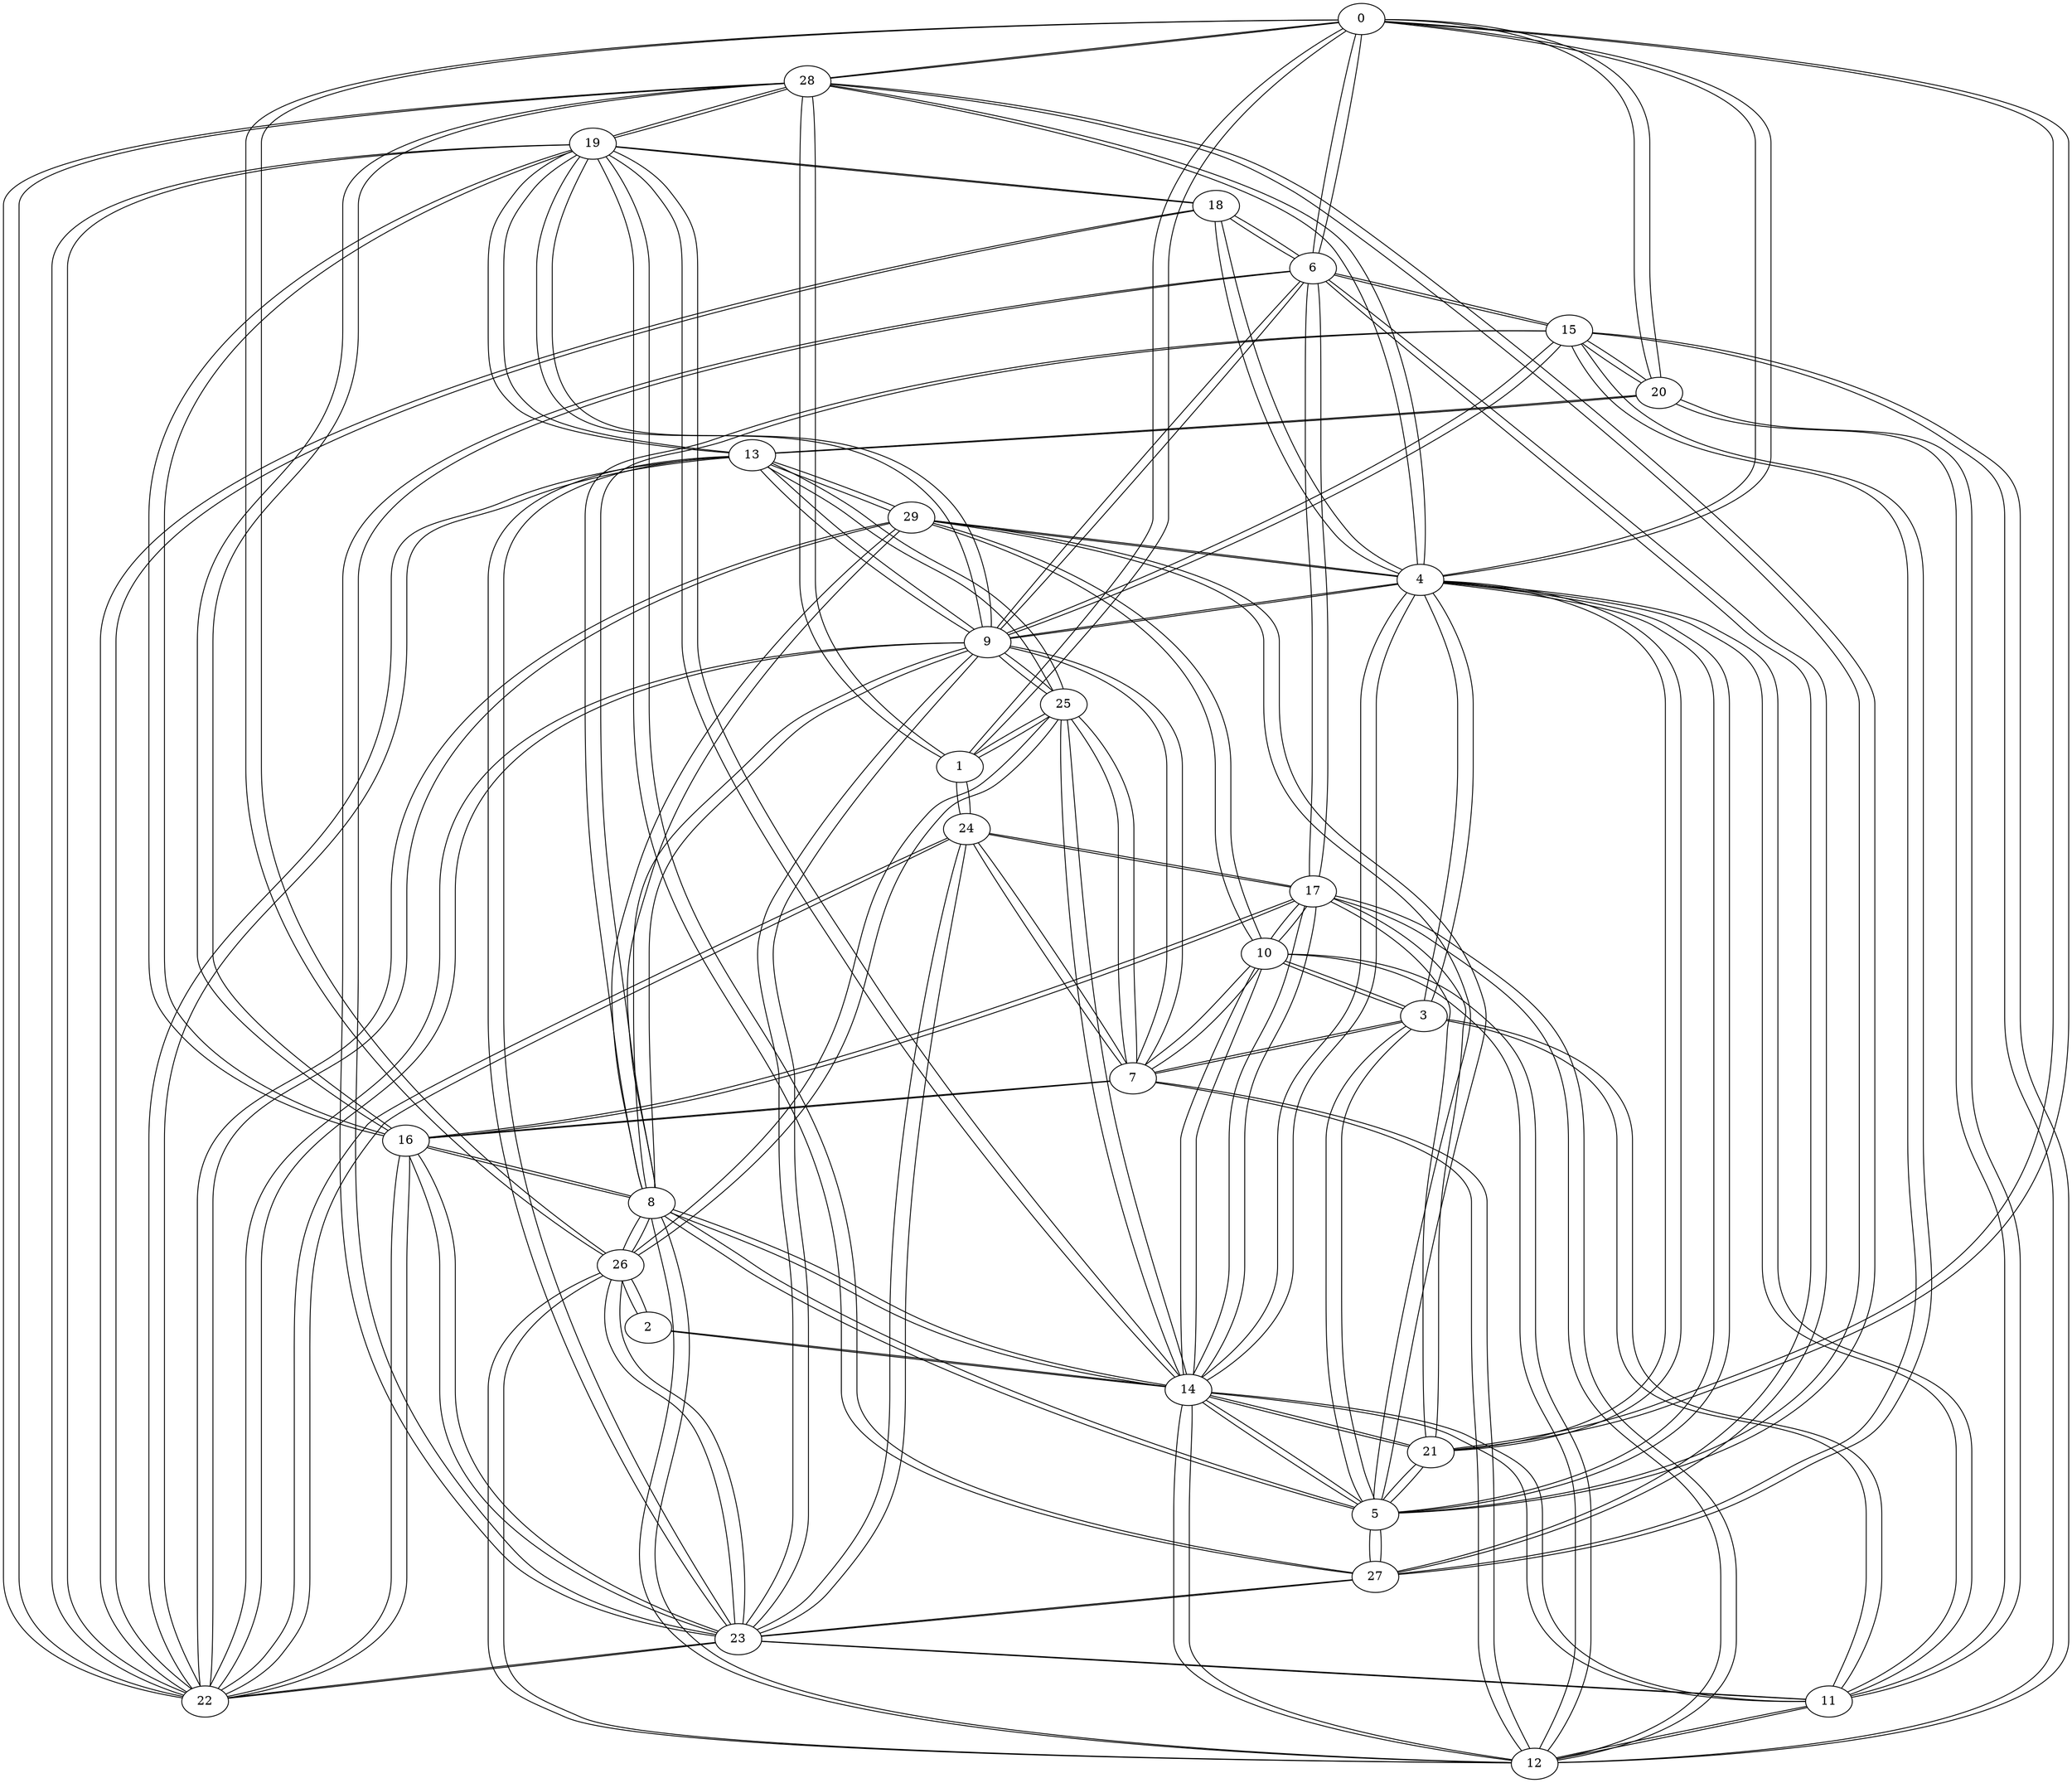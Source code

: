 graph {
  0 -- 28;
  0 -- 20;
  0 -- 6;
  0 -- 1;
  0 -- 26;
  0 -- 21;
  0 -- 4;
  28 -- 0;
  28 -- 16;
  28 -- 5;
  28 -- 4;
  28 -- 22;
  28 -- 1;
  28 -- 19;
  11 -- 23;
  11 -- 3;
  11 -- 14;
  11 -- 12;
  11 -- 4;
  11 -- 20;
  23 -- 11;
  23 -- 22;
  23 -- 24;
  23 -- 9;
  23 -- 6;
  23 -- 16;
  23 -- 13;
  23 -- 26;
  23 -- 27;
  16 -- 28;
  16 -- 8;
  16 -- 7;
  16 -- 17;
  16 -- 23;
  16 -- 19;
  16 -- 22;
  14 -- 19;
  14 -- 4;
  14 -- 21;
  14 -- 10;
  14 -- 2;
  14 -- 5;
  14 -- 17;
  14 -- 11;
  14 -- 25;
  14 -- 12;
  14 -- 8;
  19 -- 14;
  19 -- 22;
  19 -- 18;
  19 -- 9;
  19 -- 27;
  19 -- 13;
  19 -- 16;
  19 -- 28;
  5 -- 28;
  5 -- 8;
  5 -- 14;
  5 -- 21;
  5 -- 27;
  5 -- 4;
  5 -- 3;
  5 -- 29;
  6 -- 17;
  6 -- 18;
  6 -- 0;
  6 -- 9;
  6 -- 23;
  6 -- 27;
  6 -- 15;
  17 -- 6;
  17 -- 10;
  17 -- 14;
  17 -- 21;
  17 -- 16;
  17 -- 12;
  17 -- 24;
  1 -- 24;
  1 -- 25;
  1 -- 28;
  1 -- 0;
  24 -- 1;
  24 -- 23;
  24 -- 7;
  24 -- 22;
  24 -- 17;
  9 -- 15;
  9 -- 4;
  9 -- 13;
  9 -- 23;
  9 -- 7;
  9 -- 6;
  9 -- 25;
  9 -- 19;
  9 -- 22;
  9 -- 8;
  15 -- 9;
  15 -- 27;
  15 -- 8;
  15 -- 6;
  15 -- 20;
  15 -- 12;
  4 -- 14;
  4 -- 29;
  4 -- 18;
  4 -- 9;
  4 -- 28;
  4 -- 21;
  4 -- 5;
  4 -- 11;
  4 -- 3;
  4 -- 0;
  21 -- 14;
  21 -- 5;
  21 -- 4;
  21 -- 17;
  21 -- 0;
  8 -- 12;
  8 -- 26;
  8 -- 5;
  8 -- 16;
  8 -- 29;
  8 -- 14;
  8 -- 15;
  8 -- 9;
  12 -- 8;
  12 -- 11;
  12 -- 14;
  12 -- 17;
  12 -- 7;
  12 -- 15;
  12 -- 26;
  12 -- 10;
  29 -- 4;
  29 -- 10;
  29 -- 8;
  29 -- 13;
  29 -- 22;
  29 -- 5;
  22 -- 23;
  22 -- 19;
  22 -- 18;
  22 -- 28;
  22 -- 13;
  22 -- 9;
  22 -- 24;
  22 -- 29;
  22 -- 16;
  26 -- 8;
  26 -- 25;
  26 -- 0;
  26 -- 2;
  26 -- 23;
  26 -- 12;
  18 -- 4;
  18 -- 6;
  18 -- 22;
  18 -- 19;
  10 -- 17;
  10 -- 14;
  10 -- 29;
  10 -- 7;
  10 -- 3;
  10 -- 12;
  2 -- 14;
  2 -- 26;
  25 -- 26;
  25 -- 1;
  25 -- 14;
  25 -- 9;
  25 -- 7;
  25 -- 13;
  20 -- 0;
  20 -- 13;
  20 -- 15;
  20 -- 11;
  7 -- 24;
  7 -- 9;
  7 -- 16;
  7 -- 10;
  7 -- 25;
  7 -- 3;
  7 -- 12;
  3 -- 11;
  3 -- 5;
  3 -- 10;
  3 -- 4;
  3 -- 7;
  13 -- 9;
  13 -- 22;
  13 -- 20;
  13 -- 29;
  13 -- 25;
  13 -- 19;
  13 -- 23;
  27 -- 5;
  27 -- 15;
  27 -- 19;
  27 -- 6;
  27 -- 23;
}